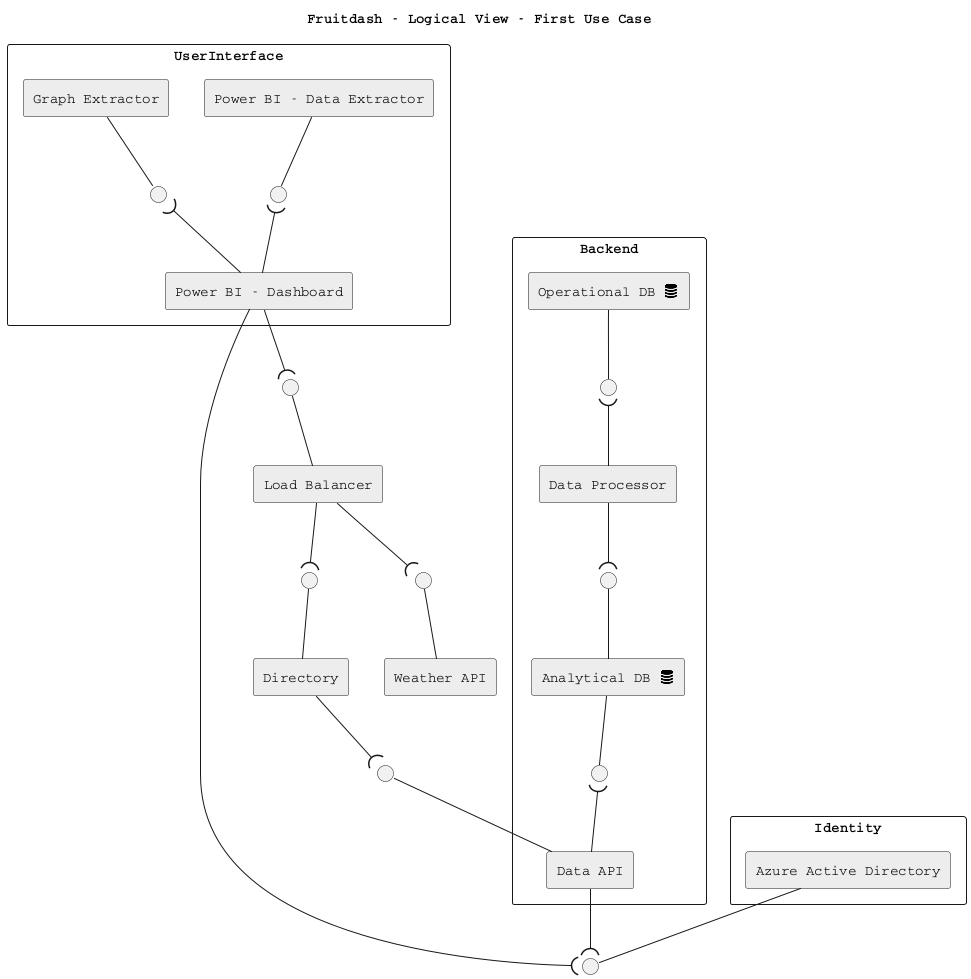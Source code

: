 @startuml
skinparam componentStyle rectangle

!include <tupadr3/font-awesome/database>

title Fruitdash - Logical View - First Use Case


rectangle Backend {

   component [Data API] as ASP #EDEDED

   ' Database layer services
   component [Operational DB <$database{scale=0.33}>] as CDBO #EDEDED
   component [Analytical DB <$database{scale=0.33}>] as CDBA #EDEDED
   interface " " as CDBOI
   interface " " as CDBAI

   component [Data Processor] as TA  #EDEDED
   interface " " as TAI

   ' connect Operational DB to Transformer Adapter
   CDBO -- CDBOI
   CDBOI )-- TA

   ' connect TA to Operational DB
   TA --( TAI
   TAI -- CDBA

}

rectangle UserInterface {
   ' component [Dashboard] as DS
   component [Power BI - Dashboard] as PBI #EDEDED
   ' interface " " as PBII
   component [Power BI - Data Extractor] as PBIDE #EDEDED
   interface " " as PBIDEI
   PBIDE -- PBIDEI
   PBIDEI )-- PBI

   ' extractor
   component [Graph Extractor] as GE #EDEDED
   interface " " as GEI
   GE -- GEI
   GEI )-- PBI
}

component Identity {
   component [Azure Active Directory] as AAD #EDEDED
}

component [Load Balancer] as LB #EDEDED
component [Directory] as DIR #EDEDED

' Stateful
CDBA -- CDBAI 
CDBAI )-- ASP

' Data service layer
interface " " as LBI
interface " " as DIRI
interface " " as ASPI
PBI --( LBI
LBI -- LB

LB --( DIRI
DIRI -- DIR

DIR --( ASPI
ASPI -- ASP

' External dependency
component [Weather API] as EAPI #EDEDED
interface " " as EAPII
LB --( EAPII
EAPII -- EAPI

' Identity
interface " " as AZUREADI
AAD -- AZUREADI
ASP --( AZUREADI
PBI --( AZUREADI


skinparam monochrome false
skinparam shadowing false
skinparam defaultFontName Courier
@enduml
